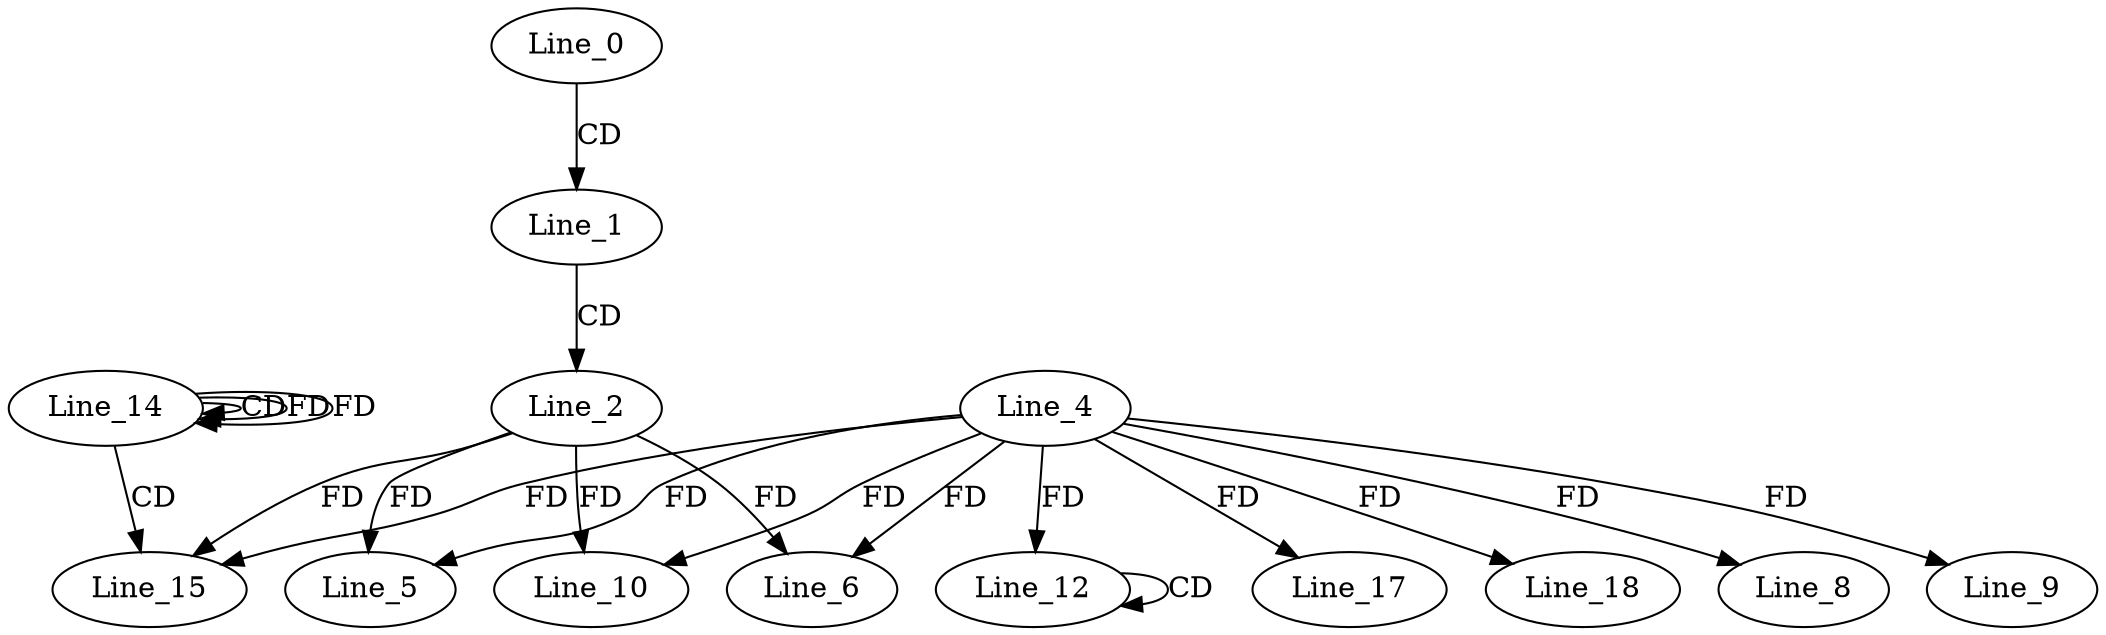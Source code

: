 digraph G {
  Line_0;
  Line_1;
  Line_2;
  Line_4;
  Line_5;
  Line_6;
  Line_8;
  Line_9;
  Line_10;
  Line_12;
  Line_12;
  Line_14;
  Line_14;
  Line_14;
  Line_15;
  Line_17;
  Line_18;
  Line_0 -> Line_1 [ label="CD" ];
  Line_1 -> Line_2 [ label="CD" ];
  Line_4 -> Line_5 [ label="FD" ];
  Line_2 -> Line_5 [ label="FD" ];
  Line_4 -> Line_6 [ label="FD" ];
  Line_2 -> Line_6 [ label="FD" ];
  Line_4 -> Line_8 [ label="FD" ];
  Line_4 -> Line_9 [ label="FD" ];
  Line_4 -> Line_10 [ label="FD" ];
  Line_2 -> Line_10 [ label="FD" ];
  Line_12 -> Line_12 [ label="CD" ];
  Line_4 -> Line_12 [ label="FD" ];
  Line_14 -> Line_14 [ label="CD" ];
  Line_14 -> Line_14 [ label="FD" ];
  Line_14 -> Line_15 [ label="CD" ];
  Line_4 -> Line_15 [ label="FD" ];
  Line_2 -> Line_15 [ label="FD" ];
  Line_4 -> Line_17 [ label="FD" ];
  Line_4 -> Line_18 [ label="FD" ];
  Line_14 -> Line_14 [ label="FD" ];
}
